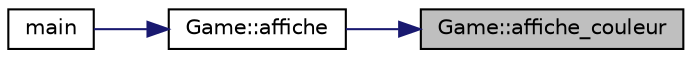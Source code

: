 digraph "Game::affiche_couleur"
{
 // LATEX_PDF_SIZE
  edge [fontname="Helvetica",fontsize="10",labelfontname="Helvetica",labelfontsize="10"];
  node [fontname="Helvetica",fontsize="10",shape=record];
  rankdir="RL";
  Node1 [label="Game::affiche_couleur",height=0.2,width=0.4,color="black", fillcolor="grey75", style="filled", fontcolor="black",tooltip=" "];
  Node1 -> Node2 [dir="back",color="midnightblue",fontsize="10",style="solid",fontname="Helvetica"];
  Node2 [label="Game::affiche",height=0.2,width=0.4,color="black", fillcolor="white", style="filled",URL="$d9/d68/classGame.html#a0d421bbb8ab615c9d7a3b13ffcda161f",tooltip="affiche l'échiquier grâce à la méthode affiche() de la classe Echiquier affiche la couleur devant jou..."];
  Node2 -> Node3 [dir="back",color="midnightblue",fontsize="10",style="solid",fontname="Helvetica"];
  Node3 [label="main",height=0.2,width=0.4,color="black", fillcolor="white", style="filled",URL="$dd/d66/echecs_8cpp.html#ae66f6b31b5ad750f1fe042a706a4e3d4",tooltip=" "];
}
